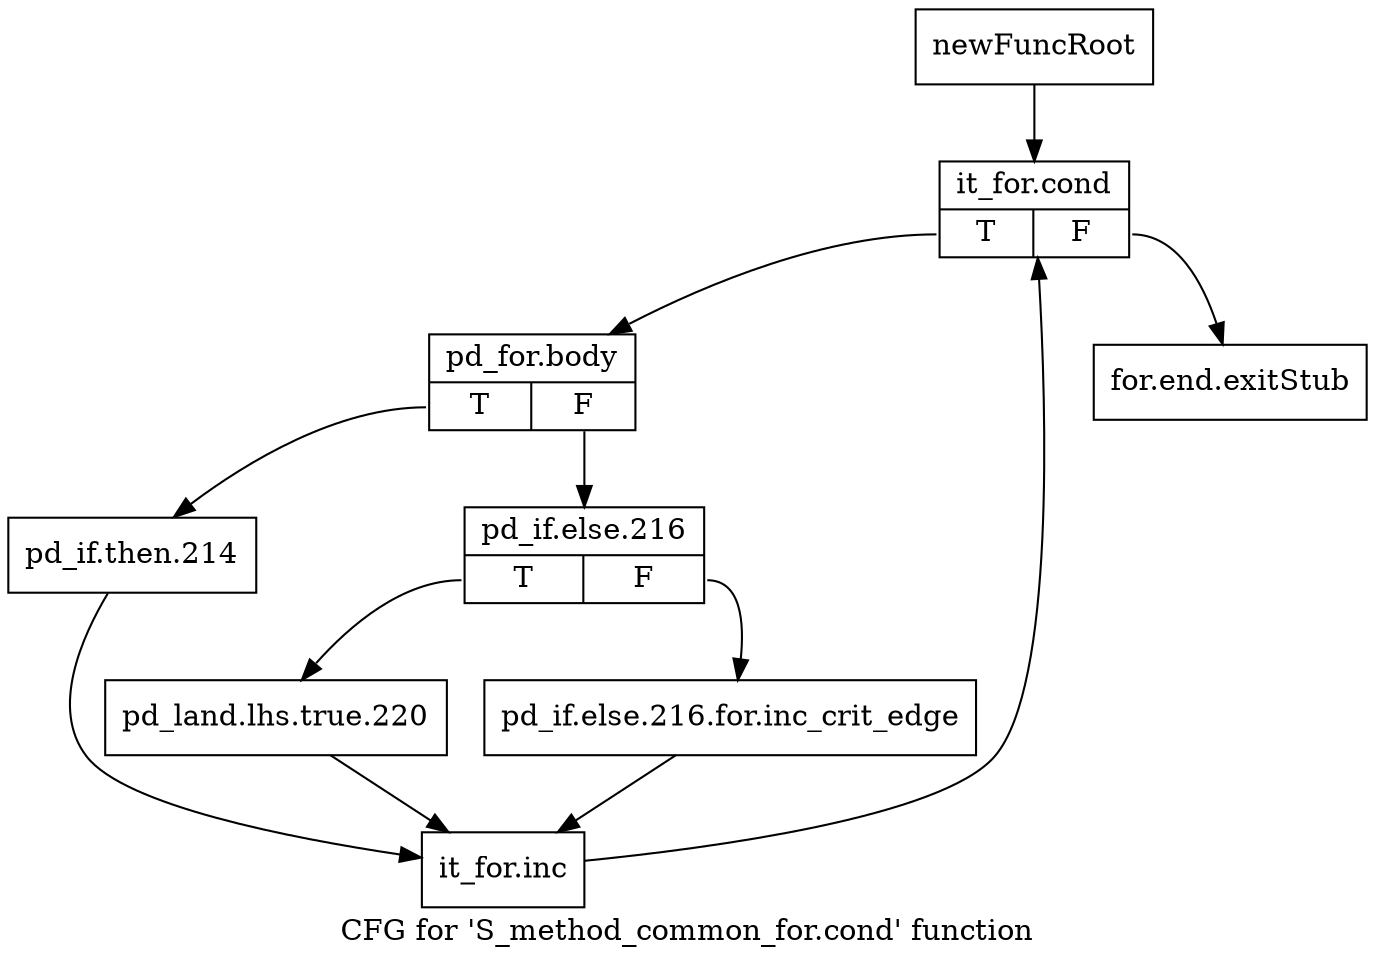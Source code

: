 digraph "CFG for 'S_method_common_for.cond' function" {
	label="CFG for 'S_method_common_for.cond' function";

	Node0x4fb20d0 [shape=record,label="{newFuncRoot}"];
	Node0x4fb20d0 -> Node0x4fb2170;
	Node0x4fb2120 [shape=record,label="{for.end.exitStub}"];
	Node0x4fb2170 [shape=record,label="{it_for.cond|{<s0>T|<s1>F}}"];
	Node0x4fb2170:s0 -> Node0x4fb21c0;
	Node0x4fb2170:s1 -> Node0x4fb2120;
	Node0x4fb21c0 [shape=record,label="{pd_for.body|{<s0>T|<s1>F}}"];
	Node0x4fb21c0:s0 -> Node0x4fb2300;
	Node0x4fb21c0:s1 -> Node0x4fb2210;
	Node0x4fb2210 [shape=record,label="{pd_if.else.216|{<s0>T|<s1>F}}"];
	Node0x4fb2210:s0 -> Node0x4fb22b0;
	Node0x4fb2210:s1 -> Node0x4fb2260;
	Node0x4fb2260 [shape=record,label="{pd_if.else.216.for.inc_crit_edge}"];
	Node0x4fb2260 -> Node0x4fb2350;
	Node0x4fb22b0 [shape=record,label="{pd_land.lhs.true.220}"];
	Node0x4fb22b0 -> Node0x4fb2350;
	Node0x4fb2300 [shape=record,label="{pd_if.then.214}"];
	Node0x4fb2300 -> Node0x4fb2350;
	Node0x4fb2350 [shape=record,label="{it_for.inc}"];
	Node0x4fb2350 -> Node0x4fb2170;
}
